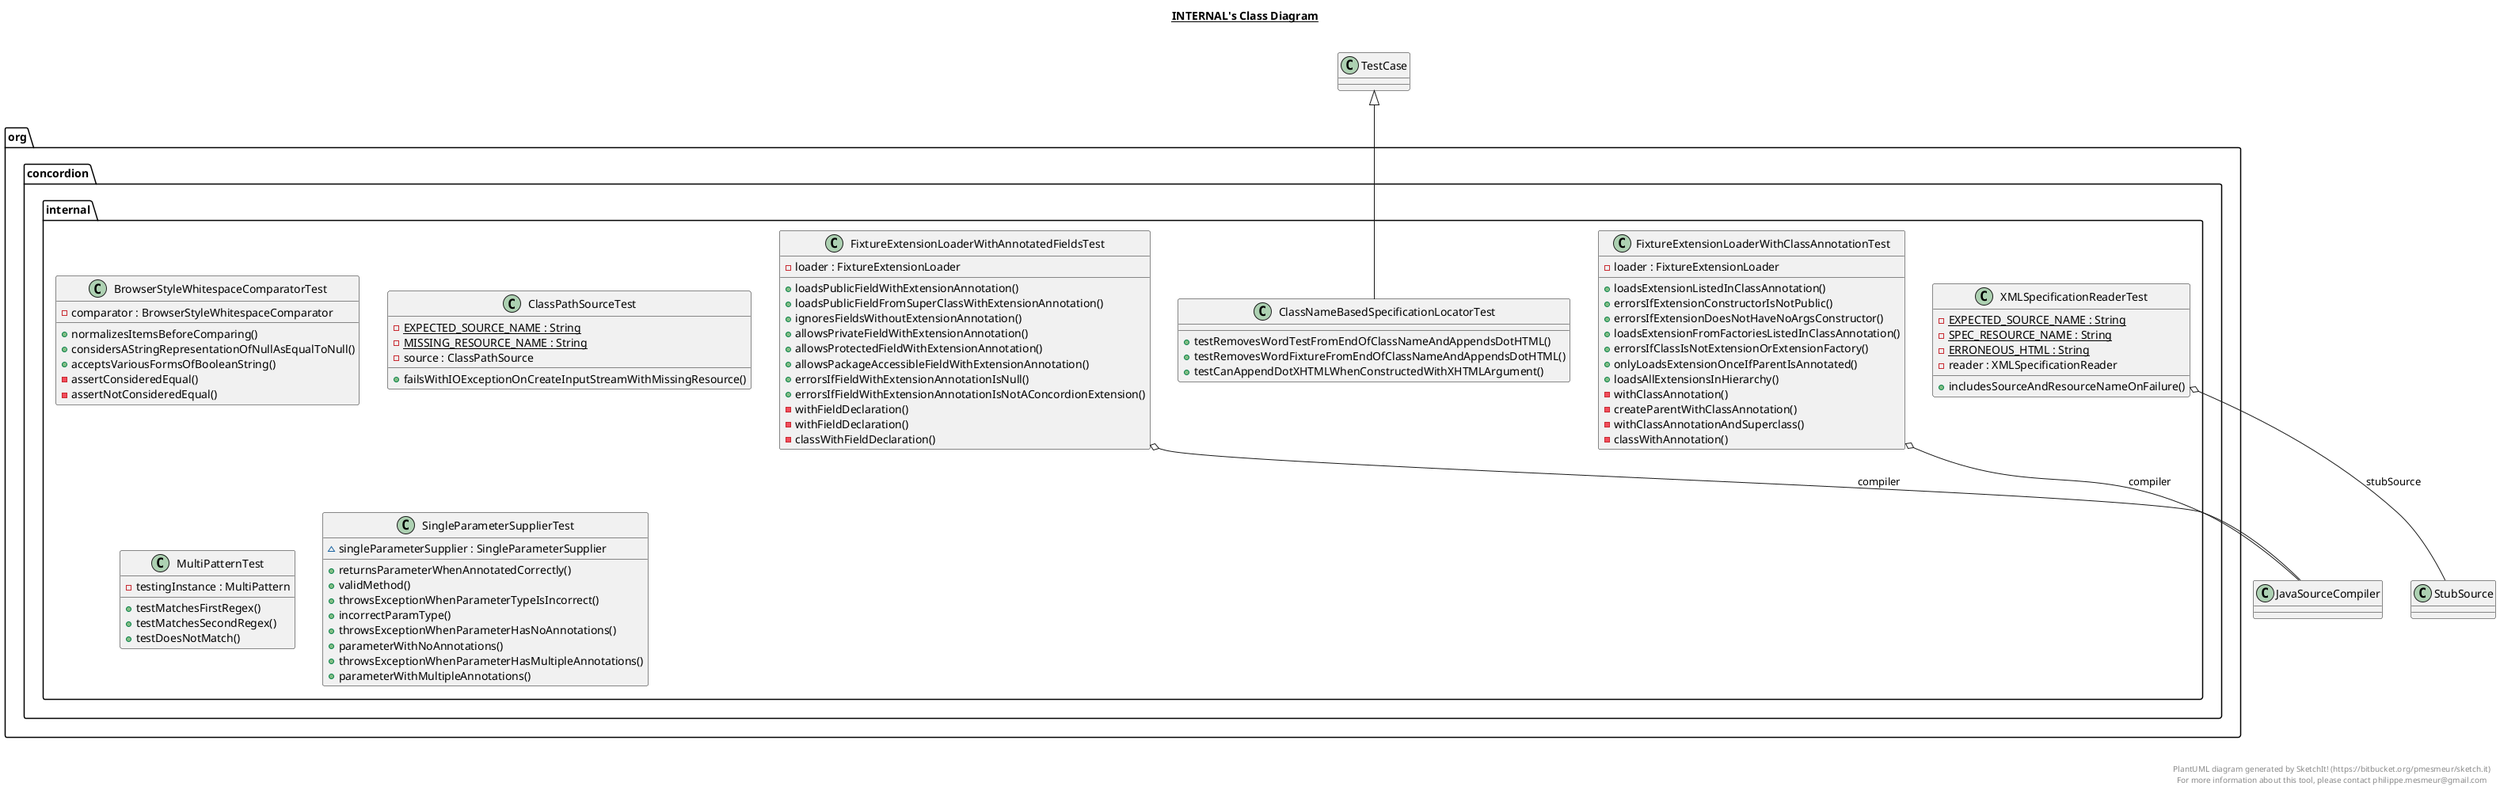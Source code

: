 @startuml

title __INTERNAL's Class Diagram__\n

  package org.concordion.internal {
    class BrowserStyleWhitespaceComparatorTest {
        - comparator : BrowserStyleWhitespaceComparator
        + normalizesItemsBeforeComparing()
        + considersAStringRepresentationOfNullAsEqualToNull()
        + acceptsVariousFormsOfBooleanString()
        - assertConsideredEqual()
        - assertNotConsideredEqual()
    }
  }
  

  package org.concordion.internal {
    class ClassNameBasedSpecificationLocatorTest {
        + testRemovesWordTestFromEndOfClassNameAndAppendsDotHTML()
        + testRemovesWordFixtureFromEndOfClassNameAndAppendsDotHTML()
        + testCanAppendDotXHTMLWhenConstructedWithXHTMLArgument()
    }
  }
  

  package org.concordion.internal {
    class ClassPathSourceTest {
        {static} - EXPECTED_SOURCE_NAME : String
        {static} - MISSING_RESOURCE_NAME : String
        - source : ClassPathSource
        + failsWithIOExceptionOnCreateInputStreamWithMissingResource()
    }
  }
  

  package org.concordion.internal {
    class FixtureExtensionLoaderWithAnnotatedFieldsTest {
        - loader : FixtureExtensionLoader
        + loadsPublicFieldWithExtensionAnnotation()
        + loadsPublicFieldFromSuperClassWithExtensionAnnotation()
        + ignoresFieldsWithoutExtensionAnnotation()
        + allowsPrivateFieldWithExtensionAnnotation()
        + allowsProtectedFieldWithExtensionAnnotation()
        + allowsPackageAccessibleFieldWithExtensionAnnotation()
        + errorsIfFieldWithExtensionAnnotationIsNull()
        + errorsIfFieldWithExtensionAnnotationIsNotAConcordionExtension()
        - withFieldDeclaration()
        - withFieldDeclaration()
        - classWithFieldDeclaration()
    }
  }
  

  package org.concordion.internal {
    class FixtureExtensionLoaderWithClassAnnotationTest {
        - loader : FixtureExtensionLoader
        + loadsExtensionListedInClassAnnotation()
        + errorsIfExtensionConstructorIsNotPublic()
        + errorsIfExtensionDoesNotHaveNoArgsConstructor()
        + loadsExtensionFromFactoriesListedInClassAnnotation()
        + errorsIfClassIsNotExtensionOrExtensionFactory()
        + onlyLoadsExtensionOnceIfParentIsAnnotated()
        + loadsAllExtensionsInHierarchy()
        - withClassAnnotation()
        - createParentWithClassAnnotation()
        - withClassAnnotationAndSuperclass()
        - classWithAnnotation()
    }
  }
  

  package org.concordion.internal {
    class MultiPatternTest {
        - testingInstance : MultiPattern
        + testMatchesFirstRegex()
        + testMatchesSecondRegex()
        + testDoesNotMatch()
    }
  }
  

  package org.concordion.internal {
    class SingleParameterSupplierTest {
        ~ singleParameterSupplier : SingleParameterSupplier
        + returnsParameterWhenAnnotatedCorrectly()
        + validMethod()
        + throwsExceptionWhenParameterTypeIsIncorrect()
        + incorrectParamType()
        + throwsExceptionWhenParameterHasNoAnnotations()
        + parameterWithNoAnnotations()
        + throwsExceptionWhenParameterHasMultipleAnnotations()
        + parameterWithMultipleAnnotations()
    }
  }
  

  package org.concordion.internal {
    class XMLSpecificationReaderTest {
        {static} - EXPECTED_SOURCE_NAME : String
        {static} - SPEC_RESOURCE_NAME : String
        {static} - ERRONEOUS_HTML : String
        - reader : XMLSpecificationReader
        + includesSourceAndResourceNameOnFailure()
    }
  }
  

  ClassNameBasedSpecificationLocatorTest -up-|> TestCase
  FixtureExtensionLoaderWithAnnotatedFieldsTest o-- JavaSourceCompiler : compiler
  FixtureExtensionLoaderWithClassAnnotationTest o-- JavaSourceCompiler : compiler
  XMLSpecificationReaderTest o-- StubSource : stubSource


right footer


PlantUML diagram generated by SketchIt! (https://bitbucket.org/pmesmeur/sketch.it)
For more information about this tool, please contact philippe.mesmeur@gmail.com
endfooter

@enduml
